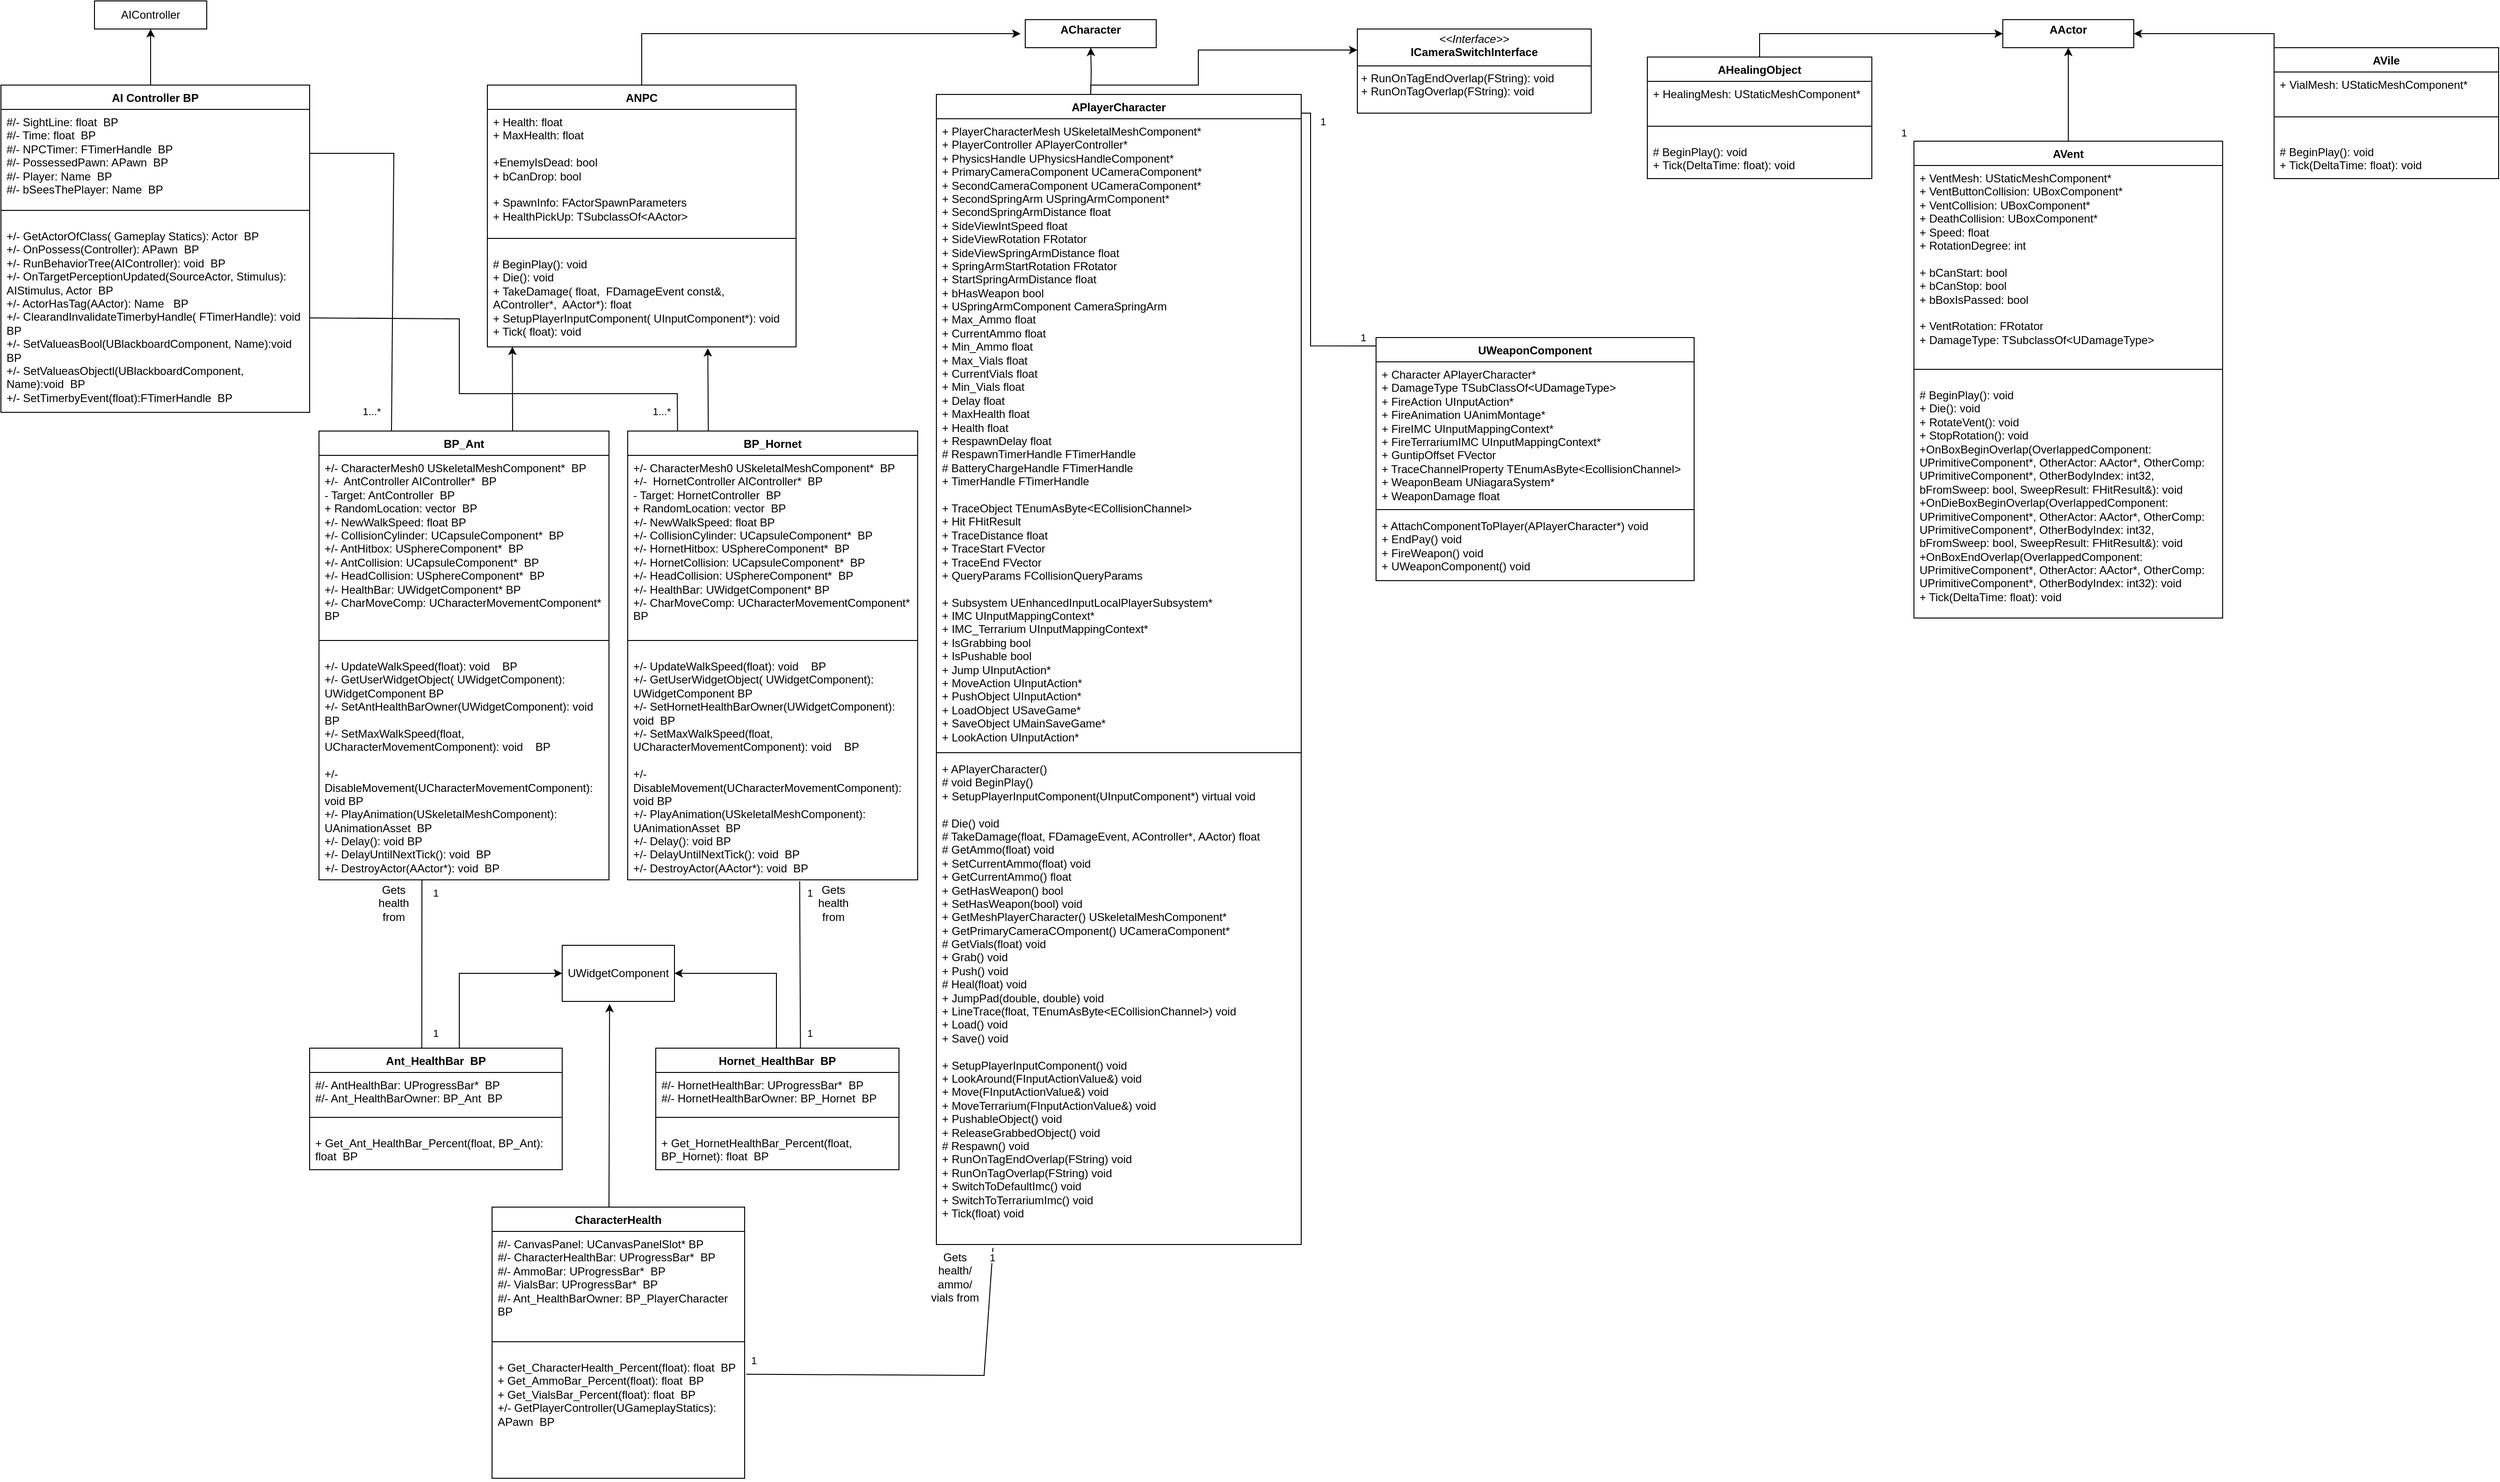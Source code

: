 <mxfile version="24.4.0" type="github">
  <diagram name="Page-1" id="zdgaAKbWMqd8TMpTbGGf">
    <mxGraphModel dx="1050" dy="573" grid="1" gridSize="10" guides="1" tooltips="1" connect="1" arrows="1" fold="1" page="1" pageScale="1" pageWidth="2000" pageHeight="4000" math="0" shadow="0">
      <root>
        <mxCell id="0" />
        <mxCell id="1" parent="0" />
        <mxCell id="l-8PWlTFrOlijLcWu4DZ-17" style="edgeStyle=orthogonalEdgeStyle;rounded=0;orthogonalLoop=1;jettySize=auto;html=1;entryX=0.5;entryY=1;entryDx=0;entryDy=0;" parent="1" target="l-8PWlTFrOlijLcWu4DZ-18" edge="1">
          <mxGeometry relative="1" as="geometry">
            <mxPoint x="1930" y="180" as="targetPoint" />
            <Array as="points" />
            <mxPoint x="1875" y="200" as="sourcePoint" />
          </mxGeometry>
        </mxCell>
        <mxCell id="l-8PWlTFrOlijLcWu4DZ-6" value="UWeaponComponent" style="swimlane;fontStyle=1;align=center;verticalAlign=top;childLayout=stackLayout;horizontal=1;startSize=26;horizontalStack=0;resizeParent=1;resizeParentMax=0;resizeLast=0;collapsible=1;marginBottom=0;whiteSpace=wrap;html=1;" parent="1" vertex="1">
          <mxGeometry x="2180" y="460" width="340" height="260" as="geometry" />
        </mxCell>
        <mxCell id="l-8PWlTFrOlijLcWu4DZ-7" value="+ Character APlayerCharacter*&amp;nbsp;&lt;div&gt;+ DamageType&amp;nbsp;&lt;span style=&quot;background-color: initial;&quot;&gt;TSubClassOf&amp;lt;UDamageType&amp;gt;&lt;/span&gt;&lt;span style=&quot;background-color: initial;&quot;&gt;&amp;nbsp;&lt;/span&gt;&lt;/div&gt;&lt;div&gt;+ FireAction UInputAction*&amp;nbsp;&lt;br&gt;&lt;div&gt;+ FireAnimation&amp;nbsp;&lt;span style=&quot;background-color: initial;&quot;&gt;UAnimMontage*&lt;/span&gt;&lt;span style=&quot;background-color: initial;&quot;&gt;&amp;nbsp;&lt;/span&gt;&lt;/div&gt;&lt;/div&gt;&lt;div&gt;+ FireIMC&amp;nbsp;&lt;span style=&quot;background-color: initial;&quot;&gt;UInputMappingContext*&lt;/span&gt;&lt;span style=&quot;background-color: initial;&quot;&gt;&amp;nbsp;&lt;/span&gt;&lt;/div&gt;&lt;div&gt;+ FireTerrariumIMC&amp;nbsp;&lt;span style=&quot;background-color: initial;&quot;&gt;UInputMappingContext*&lt;/span&gt;&lt;span style=&quot;background-color: initial;&quot;&gt;&amp;nbsp;&lt;/span&gt;&lt;/div&gt;&lt;div&gt;+ GuntipOffset&amp;nbsp;&lt;span style=&quot;background-color: initial;&quot;&gt;FVector&lt;/span&gt;&lt;span style=&quot;background-color: initial;&quot;&gt;&amp;nbsp;&lt;/span&gt;&lt;/div&gt;&lt;div&gt;+ TraceChannelProperty&amp;nbsp;&lt;span style=&quot;background-color: initial;&quot;&gt;TEnumAsByte&amp;lt;EcollisionChannel&amp;gt;&lt;/span&gt;&lt;span style=&quot;background-color: initial;&quot;&gt;&amp;nbsp;&lt;/span&gt;&lt;/div&gt;&lt;div&gt;+ WeaponBeam&amp;nbsp;&lt;span style=&quot;background-color: initial;&quot;&gt;UNiagaraSystem*&lt;/span&gt;&lt;/div&gt;&lt;div&gt;+ WeaponDamage&amp;nbsp;&lt;span style=&quot;background-color: initial;&quot;&gt;float&lt;/span&gt;&lt;/div&gt;" style="text;strokeColor=none;fillColor=none;align=left;verticalAlign=top;spacingLeft=4;spacingRight=4;overflow=hidden;rotatable=0;points=[[0,0.5],[1,0.5]];portConstraint=eastwest;whiteSpace=wrap;html=1;" parent="l-8PWlTFrOlijLcWu4DZ-6" vertex="1">
          <mxGeometry y="26" width="340" height="154" as="geometry" />
        </mxCell>
        <mxCell id="l-8PWlTFrOlijLcWu4DZ-8" value="" style="line;strokeWidth=1;fillColor=none;align=left;verticalAlign=middle;spacingTop=-1;spacingLeft=3;spacingRight=3;rotatable=0;labelPosition=right;points=[];portConstraint=eastwest;strokeColor=inherit;" parent="l-8PWlTFrOlijLcWu4DZ-6" vertex="1">
          <mxGeometry y="180" width="340" height="8" as="geometry" />
        </mxCell>
        <mxCell id="l-8PWlTFrOlijLcWu4DZ-9" value="+ AttachComponentToPlayer(APlayerCharacter*) void&amp;nbsp;&lt;div&gt;+ EndPay()&amp;nbsp;&lt;span style=&quot;background-color: initial;&quot;&gt;void&lt;/span&gt;&lt;span style=&quot;background-color: initial;&quot;&gt;&amp;nbsp;&lt;/span&gt;&lt;/div&gt;&lt;div&gt;+ FireWeapon()&amp;nbsp;&lt;span style=&quot;background-color: initial;&quot;&gt;void&lt;/span&gt;&lt;span style=&quot;background-color: initial;&quot;&gt;&amp;nbsp;&lt;/span&gt;&lt;/div&gt;&lt;div&gt;+ UWeaponComponent()&lt;span style=&quot;background-color: initial;&quot;&gt;&amp;nbsp;&lt;/span&gt;&lt;span style=&quot;background-color: initial;&quot;&gt;void&lt;/span&gt;&lt;/div&gt;" style="text;strokeColor=none;fillColor=none;align=left;verticalAlign=top;spacingLeft=4;spacingRight=4;overflow=hidden;rotatable=0;points=[[0,0.5],[1,0.5]];portConstraint=eastwest;whiteSpace=wrap;html=1;" parent="l-8PWlTFrOlijLcWu4DZ-6" vertex="1">
          <mxGeometry y="188" width="340" height="72" as="geometry" />
        </mxCell>
        <mxCell id="l-8PWlTFrOlijLcWu4DZ-10" style="edgeStyle=orthogonalEdgeStyle;rounded=0;orthogonalLoop=1;jettySize=auto;html=1;endArrow=none;endFill=0;" parent="1" edge="1">
          <mxGeometry relative="1" as="geometry">
            <mxPoint x="2180" y="468.947" as="sourcePoint" />
            <mxPoint x="2040" y="210" as="targetPoint" />
            <Array as="points">
              <mxPoint x="2110" y="469" />
              <mxPoint x="2110" y="220" />
              <mxPoint x="2040" y="220" />
            </Array>
          </mxGeometry>
        </mxCell>
        <mxCell id="l-8PWlTFrOlijLcWu4DZ-11" value="1" style="edgeLabel;html=1;align=center;verticalAlign=middle;resizable=0;points=[];" parent="l-8PWlTFrOlijLcWu4DZ-10" vertex="1" connectable="0">
          <mxGeometry x="-0.93" y="3" relative="1" as="geometry">
            <mxPoint y="-12" as="offset" />
          </mxGeometry>
        </mxCell>
        <mxCell id="l-8PWlTFrOlijLcWu4DZ-12" value="1" style="edgeLabel;html=1;align=center;verticalAlign=middle;resizable=0;points=[];" parent="l-8PWlTFrOlijLcWu4DZ-10" vertex="1" connectable="0">
          <mxGeometry x="0.914" y="2" relative="1" as="geometry">
            <mxPoint x="3" y="-12" as="offset" />
          </mxGeometry>
        </mxCell>
        <mxCell id="l-8PWlTFrOlijLcWu4DZ-15" value="&lt;p style=&quot;margin:0px;margin-top:4px;text-align:center;&quot;&gt;&lt;i&gt;&amp;lt;&amp;lt;Interface&amp;gt;&amp;gt;&lt;/i&gt;&lt;br&gt;&lt;b&gt;ICameraSwitchInterface&lt;/b&gt;&lt;/p&gt;&lt;hr size=&quot;1&quot; style=&quot;border-style:solid;&quot;&gt;&lt;p style=&quot;margin:0px;margin-left:4px;&quot;&gt;+ RunOnTagEndOverlap(FString): void&lt;br&gt;+ RunOnTagOverlap(FString): void&lt;/p&gt;" style="verticalAlign=top;align=left;overflow=fill;html=1;whiteSpace=wrap;" parent="1" vertex="1">
          <mxGeometry x="2160" y="130" width="250" height="90" as="geometry" />
        </mxCell>
        <mxCell id="l-8PWlTFrOlijLcWu4DZ-18" value="&lt;p style=&quot;margin:0px;margin-top:4px;text-align:center;&quot;&gt;&lt;b&gt;ACharacter&lt;/b&gt;&lt;/p&gt;&lt;div style=&quot;height:2px;&quot;&gt;&lt;/div&gt;" style="verticalAlign=top;align=left;overflow=fill;html=1;whiteSpace=wrap;" parent="1" vertex="1">
          <mxGeometry x="1805" y="120" width="140" height="30" as="geometry" />
        </mxCell>
        <mxCell id="l-8PWlTFrOlijLcWu4DZ-13" style="edgeStyle=orthogonalEdgeStyle;rounded=0;orthogonalLoop=1;jettySize=auto;html=1;entryX=0;entryY=0.25;entryDx=0;entryDy=0;exitX=0.5;exitY=0;exitDx=0;exitDy=0;" parent="1" target="l-8PWlTFrOlijLcWu4DZ-15" edge="1">
          <mxGeometry relative="1" as="geometry">
            <mxPoint x="2190" y="800" as="targetPoint" />
            <Array as="points">
              <mxPoint x="1875" y="190" />
              <mxPoint x="1990" y="190" />
              <mxPoint x="1990" y="153" />
            </Array>
            <mxPoint x="1875" y="200" as="sourcePoint" />
          </mxGeometry>
        </mxCell>
        <mxCell id="J19v4T6y1fvecI04w9pI-1" value="ANPC" style="swimlane;fontStyle=1;align=center;verticalAlign=top;childLayout=stackLayout;horizontal=1;startSize=26;horizontalStack=0;resizeParent=1;resizeParentMax=0;resizeLast=0;collapsible=1;marginBottom=0;whiteSpace=wrap;html=1;" parent="1" vertex="1">
          <mxGeometry x="1230" y="190" width="330" height="280" as="geometry" />
        </mxCell>
        <mxCell id="J19v4T6y1fvecI04w9pI-2" value="&lt;div&gt;&lt;span style=&quot;background-color: initial;&quot;&gt;+ Health: float&lt;/span&gt;&lt;br&gt;&lt;/div&gt;&lt;div&gt;+ Max&lt;span style=&quot;background-color: initial;&quot;&gt;Health: float&lt;/span&gt;&lt;/div&gt;&lt;div&gt;&lt;br&gt;&lt;/div&gt;&lt;div&gt;+EnemyIsDead: bool&lt;/div&gt;&lt;div&gt;+ bCanDrop: bool&lt;/div&gt;&lt;div&gt;&lt;br&gt;&lt;/div&gt;&lt;div&gt;&lt;span style=&quot;background-color: initial;&quot;&gt;+ SpawnInfo: FActorSpawnParameters&lt;/span&gt;&lt;br&gt;&lt;/div&gt;&lt;div&gt;&lt;span style=&quot;background-color: initial;&quot;&gt;+ HealthPickUp: TSubclassOf&amp;lt;AActor&amp;gt;&amp;nbsp;&lt;/span&gt;&lt;br&gt;&lt;/div&gt;&lt;div&gt;&lt;span style=&quot;background-color: initial;&quot;&gt;&lt;br&gt;&lt;/span&gt;&lt;/div&gt;&lt;div&gt;&lt;br&gt;&lt;/div&gt;" style="text;strokeColor=none;fillColor=none;align=left;verticalAlign=top;spacingLeft=4;spacingRight=4;overflow=hidden;rotatable=0;points=[[0,0.5],[1,0.5]];portConstraint=eastwest;whiteSpace=wrap;html=1;" parent="J19v4T6y1fvecI04w9pI-1" vertex="1">
          <mxGeometry y="26" width="330" height="124" as="geometry" />
        </mxCell>
        <mxCell id="J19v4T6y1fvecI04w9pI-3" value="" style="line;strokeWidth=1;fillColor=none;align=left;verticalAlign=middle;spacingTop=-1;spacingLeft=3;spacingRight=3;rotatable=0;labelPosition=right;points=[];portConstraint=eastwest;strokeColor=inherit;" parent="J19v4T6y1fvecI04w9pI-1" vertex="1">
          <mxGeometry y="150" width="330" height="28" as="geometry" />
        </mxCell>
        <mxCell id="J19v4T6y1fvecI04w9pI-4" value="&lt;div&gt;&lt;span style=&quot;background-color: initial;&quot;&gt;# BeginPlay(): void&lt;/span&gt;&lt;/div&gt;&lt;div&gt;+ Die(): void&lt;/div&gt;&lt;div&gt;+ TakeDamage( float,&amp;nbsp; FDamageEvent const&amp;amp;,&amp;nbsp; AController*,&amp;nbsp; AActor*): float&lt;/div&gt;&lt;div&gt;+ SetupPlayerInputComponent( UInputComponent*): void&lt;/div&gt;&lt;div&gt;+ Tick( float): void&lt;/div&gt;&lt;div&gt;&lt;br&gt;&lt;/div&gt;" style="text;strokeColor=none;fillColor=none;align=left;verticalAlign=top;spacingLeft=4;spacingRight=4;overflow=hidden;rotatable=0;points=[[0,0.5],[1,0.5]];portConstraint=eastwest;whiteSpace=wrap;html=1;" parent="J19v4T6y1fvecI04w9pI-1" vertex="1">
          <mxGeometry y="178" width="330" height="102" as="geometry" />
        </mxCell>
        <mxCell id="J19v4T6y1fvecI04w9pI-6" value="" style="endArrow=classic;html=1;rounded=0;exitX=0.5;exitY=0;exitDx=0;exitDy=0;" parent="1" source="J19v4T6y1fvecI04w9pI-1" edge="1">
          <mxGeometry width="50" height="50" relative="1" as="geometry">
            <mxPoint x="1570" y="180" as="sourcePoint" />
            <mxPoint x="1800" y="135" as="targetPoint" />
            <Array as="points">
              <mxPoint x="1395" y="135" />
            </Array>
          </mxGeometry>
        </mxCell>
        <mxCell id="J19v4T6y1fvecI04w9pI-8" value="&lt;p style=&quot;margin:0px;margin-top:4px;text-align:center;&quot;&gt;&lt;b&gt;AActor&lt;/b&gt;&lt;/p&gt;" style="verticalAlign=top;align=left;overflow=fill;html=1;whiteSpace=wrap;" parent="1" vertex="1">
          <mxGeometry x="2850" y="120" width="140" height="30" as="geometry" />
        </mxCell>
        <mxCell id="J19v4T6y1fvecI04w9pI-10" value="AVent" style="swimlane;fontStyle=1;align=center;verticalAlign=top;childLayout=stackLayout;horizontal=1;startSize=26;horizontalStack=0;resizeParent=1;resizeParentMax=0;resizeLast=0;collapsible=1;marginBottom=0;whiteSpace=wrap;html=1;" parent="1" vertex="1">
          <mxGeometry x="2755" y="250" width="330" height="510" as="geometry" />
        </mxCell>
        <mxCell id="J19v4T6y1fvecI04w9pI-11" value="&lt;div&gt;&lt;span style=&quot;background-color: initial;&quot;&gt;+ VentMesh:&amp;nbsp;&lt;/span&gt;&lt;span style=&quot;background-color: initial;&quot;&gt;UStaticMeshComponent*&lt;/span&gt;&lt;/div&gt;&lt;div&gt;&lt;span style=&quot;background-color: initial;&quot;&gt;+ VentButtonCollision:&amp;nbsp;&lt;/span&gt;&lt;span style=&quot;background-color: initial;&quot;&gt;UBoxComponent*&lt;/span&gt;&lt;/div&gt;&lt;div&gt;&lt;span style=&quot;background-color: initial;&quot;&gt;+ VentCollision:&amp;nbsp;&lt;/span&gt;&lt;span style=&quot;background-color: initial;&quot;&gt;UBoxComponent*&lt;/span&gt;&lt;span style=&quot;background-color: initial;&quot;&gt;&lt;br&gt;&lt;/span&gt;&lt;/div&gt;&lt;div&gt;&lt;span style=&quot;background-color: initial;&quot;&gt;+ DeathCollision:&amp;nbsp;&lt;/span&gt;&lt;span style=&quot;background-color: initial;&quot;&gt;UBoxComponent*&lt;/span&gt;&lt;/div&gt;&lt;div&gt;+ Speed&lt;span style=&quot;background-color: initial;&quot;&gt;: float&lt;/span&gt;&lt;/div&gt;&lt;div&gt;&lt;span style=&quot;background-color: initial;&quot;&gt;+ RotationDegree: int&lt;/span&gt;&lt;/div&gt;&lt;div&gt;&lt;br&gt;&lt;/div&gt;&lt;div&gt;+ bCanStart: bool&lt;/div&gt;&lt;div&gt;+ bCanStop: bool&lt;/div&gt;&lt;div&gt;+ bBoxIsPassed: bool&lt;br&gt;&lt;/div&gt;&lt;div&gt;&lt;br&gt;&lt;/div&gt;&lt;div&gt;+ VentRotation: FRotator&lt;/div&gt;&lt;div&gt;+ DamageType: TSubclassOf&amp;lt;UDamageType&amp;gt;&amp;nbsp;&lt;/div&gt;&lt;div&gt;&lt;br&gt;&lt;/div&gt;" style="text;strokeColor=none;fillColor=none;align=left;verticalAlign=top;spacingLeft=4;spacingRight=4;overflow=hidden;rotatable=0;points=[[0,0.5],[1,0.5]];portConstraint=eastwest;whiteSpace=wrap;html=1;" parent="J19v4T6y1fvecI04w9pI-10" vertex="1">
          <mxGeometry y="26" width="330" height="204" as="geometry" />
        </mxCell>
        <mxCell id="J19v4T6y1fvecI04w9pI-12" value="" style="line;strokeWidth=1;fillColor=none;align=left;verticalAlign=middle;spacingTop=-1;spacingLeft=3;spacingRight=3;rotatable=0;labelPosition=right;points=[];portConstraint=eastwest;strokeColor=inherit;" parent="J19v4T6y1fvecI04w9pI-10" vertex="1">
          <mxGeometry y="230" width="330" height="28" as="geometry" />
        </mxCell>
        <mxCell id="J19v4T6y1fvecI04w9pI-13" value="&lt;div&gt;&lt;span style=&quot;background-color: initial;&quot;&gt;# BeginPlay(): void&lt;/span&gt;&lt;/div&gt;&lt;div&gt;+ Die(): void&lt;/div&gt;&lt;div&gt;+ RotateVent(): void&lt;br&gt;&lt;/div&gt;&lt;div&gt;+ StopRotation(): void&lt;br&gt;&lt;/div&gt;&lt;div&gt;+OnBoxBeginOverlap(OverlappedComponent: UPrimitiveComponent*, OtherActor: AActor*, OtherComp: UPrimitiveComponent*, OtherBodyIndex: int32, bFromSweep: bool, SweepResult: FHitResult&amp;amp;): void&lt;/div&gt;&lt;div&gt;+OnDieBoxBeginOverlap(OverlappedComponent: UPrimitiveComponent*, OtherActor: AActor*, OtherComp: UPrimitiveComponent*, OtherBodyIndex: int32, bFromSweep: bool, SweepResult: FHitResult&amp;amp;): void&lt;br&gt;&lt;/div&gt;&lt;div&gt;+OnBoxEndOverlap(OverlappedComponent: UPrimitiveComponent*, OtherActor: AActor*, OtherComp: UPrimitiveComponent*, OtherBodyIndex: int32): void&lt;br&gt;&lt;/div&gt;&lt;div&gt;+ Tick(DeltaTime: float): void&lt;/div&gt;" style="text;strokeColor=none;fillColor=none;align=left;verticalAlign=top;spacingLeft=4;spacingRight=4;overflow=hidden;rotatable=0;points=[[0,0.5],[1,0.5]];portConstraint=eastwest;whiteSpace=wrap;html=1;" parent="J19v4T6y1fvecI04w9pI-10" vertex="1">
          <mxGeometry y="258" width="330" height="252" as="geometry" />
        </mxCell>
        <mxCell id="J19v4T6y1fvecI04w9pI-14" value="" style="endArrow=classic;html=1;rounded=0;entryX=0.5;entryY=1;entryDx=0;entryDy=0;exitX=0.5;exitY=0;exitDx=0;exitDy=0;" parent="1" source="J19v4T6y1fvecI04w9pI-10" target="J19v4T6y1fvecI04w9pI-8" edge="1">
          <mxGeometry width="50" height="50" relative="1" as="geometry">
            <mxPoint x="2830" y="200" as="sourcePoint" />
            <mxPoint x="1980" y="500" as="targetPoint" />
          </mxGeometry>
        </mxCell>
        <mxCell id="J19v4T6y1fvecI04w9pI-15" value="" style="endArrow=classic;html=1;rounded=0;entryX=0;entryY=0.5;entryDx=0;entryDy=0;exitX=0.5;exitY=0;exitDx=0;exitDy=0;" parent="1" source="J19v4T6y1fvecI04w9pI-17" target="J19v4T6y1fvecI04w9pI-8" edge="1">
          <mxGeometry width="50" height="50" relative="1" as="geometry">
            <mxPoint x="2610" y="240" as="sourcePoint" />
            <mxPoint x="2780" y="390" as="targetPoint" />
            <Array as="points">
              <mxPoint x="2590" y="135" />
            </Array>
          </mxGeometry>
        </mxCell>
        <mxCell id="J19v4T6y1fvecI04w9pI-17" value="AHealingObject" style="swimlane;fontStyle=1;align=center;verticalAlign=top;childLayout=stackLayout;horizontal=1;startSize=26;horizontalStack=0;resizeParent=1;resizeParentMax=0;resizeLast=0;collapsible=1;marginBottom=0;whiteSpace=wrap;html=1;" parent="1" vertex="1">
          <mxGeometry x="2470" y="160" width="240" height="130" as="geometry" />
        </mxCell>
        <mxCell id="J19v4T6y1fvecI04w9pI-18" value="&lt;div&gt;&lt;span style=&quot;background-color: initial;&quot;&gt;+ HealingMesh:&amp;nbsp;&lt;/span&gt;&lt;span style=&quot;background-color: initial;&quot;&gt;UStaticMeshComponent*&lt;/span&gt;&lt;/div&gt;&lt;div&gt;&lt;span style=&quot;background-color: initial;&quot;&gt;&amp;nbsp;&lt;/span&gt;&lt;/div&gt;&lt;div&gt;&lt;br&gt;&lt;/div&gt;&lt;div&gt;&lt;br&gt;&lt;/div&gt;" style="text;strokeColor=none;fillColor=none;align=left;verticalAlign=top;spacingLeft=4;spacingRight=4;overflow=hidden;rotatable=0;points=[[0,0.5],[1,0.5]];portConstraint=eastwest;whiteSpace=wrap;html=1;" parent="J19v4T6y1fvecI04w9pI-17" vertex="1">
          <mxGeometry y="26" width="240" height="34" as="geometry" />
        </mxCell>
        <mxCell id="J19v4T6y1fvecI04w9pI-19" value="" style="line;strokeWidth=1;fillColor=none;align=left;verticalAlign=middle;spacingTop=-1;spacingLeft=3;spacingRight=3;rotatable=0;labelPosition=right;points=[];portConstraint=eastwest;strokeColor=inherit;" parent="J19v4T6y1fvecI04w9pI-17" vertex="1">
          <mxGeometry y="60" width="240" height="28" as="geometry" />
        </mxCell>
        <mxCell id="J19v4T6y1fvecI04w9pI-20" value="&lt;div&gt;&lt;span style=&quot;background-color: initial;&quot;&gt;# BeginPlay(): void&lt;/span&gt;&lt;/div&gt;&lt;div&gt;+ Tick(DeltaTime: float): void&lt;/div&gt;" style="text;strokeColor=none;fillColor=none;align=left;verticalAlign=top;spacingLeft=4;spacingRight=4;overflow=hidden;rotatable=0;points=[[0,0.5],[1,0.5]];portConstraint=eastwest;whiteSpace=wrap;html=1;" parent="J19v4T6y1fvecI04w9pI-17" vertex="1">
          <mxGeometry y="88" width="240" height="42" as="geometry" />
        </mxCell>
        <mxCell id="J19v4T6y1fvecI04w9pI-22" value="1" style="edgeLabel;html=1;align=center;verticalAlign=middle;resizable=0;points=[];" parent="1" vertex="1" connectable="0">
          <mxGeometry x="2670.005" y="320.002" as="geometry">
            <mxPoint x="74" y="-79" as="offset" />
          </mxGeometry>
        </mxCell>
        <mxCell id="rLvogrCwxNl-othwZs6G-1" value="AVile" style="swimlane;fontStyle=1;align=center;verticalAlign=top;childLayout=stackLayout;horizontal=1;startSize=26;horizontalStack=0;resizeParent=1;resizeParentMax=0;resizeLast=0;collapsible=1;marginBottom=0;whiteSpace=wrap;html=1;" parent="1" vertex="1">
          <mxGeometry x="3140" y="150" width="240" height="140" as="geometry" />
        </mxCell>
        <mxCell id="rLvogrCwxNl-othwZs6G-2" value="&lt;div&gt;&lt;span style=&quot;background-color: initial;&quot;&gt;+ VialMesh:&amp;nbsp;&lt;/span&gt;&lt;span style=&quot;background-color: initial;&quot;&gt;UStaticMeshComponent*&lt;/span&gt;&lt;/div&gt;&lt;div&gt;&lt;span style=&quot;background-color: initial;&quot;&gt;&amp;nbsp;&lt;/span&gt;&lt;/div&gt;&lt;div&gt;&lt;br&gt;&lt;/div&gt;&lt;div&gt;&lt;br&gt;&lt;/div&gt;" style="text;strokeColor=none;fillColor=none;align=left;verticalAlign=top;spacingLeft=4;spacingRight=4;overflow=hidden;rotatable=0;points=[[0,0.5],[1,0.5]];portConstraint=eastwest;whiteSpace=wrap;html=1;" parent="rLvogrCwxNl-othwZs6G-1" vertex="1">
          <mxGeometry y="26" width="240" height="24" as="geometry" />
        </mxCell>
        <mxCell id="rLvogrCwxNl-othwZs6G-3" value="" style="line;strokeWidth=1;fillColor=none;align=left;verticalAlign=middle;spacingTop=-1;spacingLeft=3;spacingRight=3;rotatable=0;labelPosition=right;points=[];portConstraint=eastwest;strokeColor=inherit;" parent="rLvogrCwxNl-othwZs6G-1" vertex="1">
          <mxGeometry y="50" width="240" height="48" as="geometry" />
        </mxCell>
        <mxCell id="rLvogrCwxNl-othwZs6G-4" value="&lt;div&gt;&lt;span style=&quot;background-color: initial;&quot;&gt;# BeginPlay(): void&lt;/span&gt;&lt;/div&gt;&lt;div&gt;+ Tick(DeltaTime: float): void&lt;/div&gt;" style="text;strokeColor=none;fillColor=none;align=left;verticalAlign=top;spacingLeft=4;spacingRight=4;overflow=hidden;rotatable=0;points=[[0,0.5],[1,0.5]];portConstraint=eastwest;whiteSpace=wrap;html=1;" parent="rLvogrCwxNl-othwZs6G-1" vertex="1">
          <mxGeometry y="98" width="240" height="42" as="geometry" />
        </mxCell>
        <mxCell id="rLvogrCwxNl-othwZs6G-5" value="" style="endArrow=classic;html=1;rounded=0;entryX=1;entryY=0.5;entryDx=0;entryDy=0;exitX=0;exitY=0;exitDx=0;exitDy=0;" parent="1" source="rLvogrCwxNl-othwZs6G-1" target="J19v4T6y1fvecI04w9pI-8" edge="1">
          <mxGeometry width="50" height="50" relative="1" as="geometry">
            <mxPoint x="3040" y="147.5" as="sourcePoint" />
            <mxPoint x="3300" y="122.5" as="targetPoint" />
            <Array as="points">
              <mxPoint x="3140" y="135" />
            </Array>
          </mxGeometry>
        </mxCell>
        <mxCell id="ZGs6x3_PHytGy2VI0v85-1" value="APlayerCharacter" style="swimlane;fontStyle=1;align=center;verticalAlign=top;childLayout=stackLayout;horizontal=1;startSize=26;horizontalStack=0;resizeParent=1;resizeParentMax=0;resizeLast=0;collapsible=1;marginBottom=0;whiteSpace=wrap;html=1;" parent="1" vertex="1">
          <mxGeometry x="1710" y="200" width="390" height="1230" as="geometry" />
        </mxCell>
        <mxCell id="ZGs6x3_PHytGy2VI0v85-2" value="&lt;div&gt;&lt;span style=&quot;background-color: initial;&quot;&gt;+ PlayerCharacterMesh&amp;nbsp;&lt;/span&gt;&lt;span style=&quot;background-color: initial;&quot;&gt;USkeletalMeshComponent*&lt;/span&gt;&lt;span style=&quot;background-color: initial;&quot;&gt;&amp;nbsp;&lt;/span&gt;&lt;/div&gt;&lt;div&gt;&lt;span style=&quot;background-color: initial;&quot;&gt;+ PlayerController&amp;nbsp;&lt;/span&gt;&lt;span style=&quot;background-color: initial;&quot;&gt;APlayerController*&lt;/span&gt;&lt;span style=&quot;background-color: initial;&quot;&gt;&amp;nbsp;&lt;/span&gt;&lt;/div&gt;&lt;div&gt;+ PhysicsHandle&amp;nbsp;&lt;span style=&quot;background-color: initial;&quot;&gt;UPhysicsHandleComponent*&lt;/span&gt;&lt;span style=&quot;background-color: initial;&quot;&gt;&amp;nbsp;&lt;/span&gt;&lt;/div&gt;&lt;div&gt;+ PrimaryCameraComponent&amp;nbsp;&lt;span style=&quot;background-color: initial;&quot;&gt;UCameraComponent*&lt;/span&gt;&lt;span style=&quot;background-color: initial;&quot;&gt;&amp;nbsp;&lt;/span&gt;&lt;/div&gt;&lt;div&gt;+ SecondCameraComponent&amp;nbsp;&lt;span style=&quot;background-color: initial;&quot;&gt;UCameraComponent*&lt;/span&gt;&lt;span style=&quot;background-color: initial;&quot;&gt;&amp;nbsp;&lt;/span&gt;&lt;/div&gt;&lt;div&gt;+ SecondSpringArm&amp;nbsp;&lt;span style=&quot;background-color: initial;&quot;&gt;USpringArmComponent*&lt;/span&gt;&lt;span style=&quot;background-color: initial;&quot;&gt;&amp;nbsp;&lt;/span&gt;&lt;/div&gt;&lt;div&gt;+ SecondSpringArmDistance float&lt;/div&gt;&lt;div&gt;+ SideViewIntSpeed float&lt;/div&gt;&lt;div&gt;+ SideViewRotation FRotator&lt;/div&gt;&lt;div&gt;+ SideViewSpringArmDistance float&lt;/div&gt;&lt;div&gt;+ SpringArmStartRotation FRotator&lt;/div&gt;&lt;div&gt;+ StartSpringArmDistance float&lt;/div&gt;&lt;span style=&quot;background-color: initial;&quot;&gt;+ bHasWeapon bool&lt;/span&gt;&lt;div&gt;+ USpringArmComponent CameraSpringArm&lt;/div&gt;&lt;div&gt;+ Max_Ammo float&lt;/div&gt;&lt;div&gt;+ CurrentAmmo float&lt;/div&gt;&lt;div&gt;+ Min_Ammo float&lt;/div&gt;&lt;div&gt;&lt;div&gt;+ Max_Vials float&lt;/div&gt;&lt;div&gt;+ CurrentVials float&lt;/div&gt;&lt;/div&gt;&lt;div&gt;+ Min_Vials float&lt;/div&gt;&lt;div&gt;+ Delay float&lt;/div&gt;&lt;div&gt;+ MaxHealth float&lt;/div&gt;&lt;div&gt;+ Health float&lt;/div&gt;&lt;div&gt;+ RespawnDelay float&lt;/div&gt;&lt;div&gt;# RespawnTimerHandle&amp;nbsp;&lt;span style=&quot;background-color: initial;&quot;&gt;FTimerHandle&lt;/span&gt;&lt;/div&gt;&lt;div&gt;&lt;span style=&quot;background-color: initial;&quot;&gt;#&amp;nbsp;&lt;/span&gt;&lt;span style=&quot;background-color: initial;&quot;&gt;BatteryChargeHandle FTimerHandle&lt;/span&gt;&lt;/div&gt;&lt;div&gt;+ TimerHandle&amp;nbsp;&lt;span style=&quot;background-color: initial;&quot;&gt;FTimerHandle&lt;/span&gt;&lt;span style=&quot;background-color: initial;&quot;&gt;&amp;nbsp;&lt;/span&gt;&lt;/div&gt;&lt;div&gt;&lt;br&gt;&lt;/div&gt;&lt;div&gt;+ TraceObject&amp;nbsp;&lt;span style=&quot;background-color: initial;&quot;&gt;TEnumAsByte&amp;lt;ECollisionChannel&amp;gt;&lt;/span&gt;&lt;/div&gt;&lt;div&gt;+ Hit&amp;nbsp;&lt;span style=&quot;background-color: initial;&quot;&gt;FHitResult&lt;/span&gt;&lt;span style=&quot;background-color: initial;&quot;&gt;&amp;nbsp;&lt;/span&gt;&lt;/div&gt;&lt;div&gt;+ TraceDistance&amp;nbsp;&lt;span style=&quot;background-color: initial;&quot;&gt;float&lt;/span&gt;&lt;span style=&quot;background-color: initial;&quot;&gt;&amp;nbsp;&lt;/span&gt;&lt;/div&gt;&lt;div&gt;+ TraceStart&amp;nbsp;&lt;span style=&quot;background-color: initial;&quot;&gt;FVector&lt;/span&gt;&lt;span style=&quot;background-color: initial;&quot;&gt;&amp;nbsp;&lt;/span&gt;&lt;/div&gt;&lt;div&gt;+ TraceEnd&amp;nbsp;&lt;span style=&quot;background-color: initial;&quot;&gt;FVector&lt;/span&gt;&lt;span style=&quot;background-color: initial;&quot;&gt;&amp;nbsp;&lt;/span&gt;&lt;/div&gt;&lt;div&gt;+ QueryParams&amp;nbsp;&lt;span style=&quot;background-color: initial;&quot;&gt;FCollisionQueryParams&lt;/span&gt;&lt;span style=&quot;background-color: initial;&quot;&gt;&amp;nbsp;&lt;/span&gt;&lt;/div&gt;&lt;div&gt;&lt;br&gt;&lt;/div&gt;&lt;div&gt;+ Subsystem U&lt;span style=&quot;background-color: initial;&quot;&gt;EnhancedInputLocalPlayerSubsystem*&lt;/span&gt;&lt;span style=&quot;background-color: initial;&quot;&gt;&amp;nbsp;&lt;/span&gt;&lt;/div&gt;&lt;div&gt;+ IMC&amp;nbsp;&lt;span style=&quot;background-color: initial;&quot;&gt;UInputMappingContext*&lt;/span&gt;&lt;span style=&quot;background-color: initial;&quot;&gt;&amp;nbsp;&lt;/span&gt;&lt;/div&gt;&lt;div&gt;+ IMC_Terrarium&lt;span style=&quot;background-color: initial;&quot;&gt;&amp;nbsp;&lt;/span&gt;&lt;span style=&quot;background-color: initial;&quot;&gt;UInputMappingContext*&lt;/span&gt;&lt;span style=&quot;background-color: initial;&quot;&gt;&amp;nbsp;&lt;/span&gt;&lt;/div&gt;&lt;div&gt;+ IsGrabbing&amp;nbsp;&lt;span style=&quot;background-color: initial;&quot;&gt;bool&lt;/span&gt;&lt;span style=&quot;background-color: initial;&quot;&gt;&amp;nbsp;&lt;/span&gt;&lt;/div&gt;&lt;div&gt;+ IsPushable&amp;nbsp;&lt;span style=&quot;background-color: initial;&quot;&gt;bool&lt;/span&gt;&lt;span style=&quot;background-color: initial;&quot;&gt;&amp;nbsp;&lt;/span&gt;&lt;/div&gt;&lt;div&gt;+ Jump&amp;nbsp;&lt;span style=&quot;background-color: initial;&quot;&gt;UInputAction*&lt;/span&gt;&lt;span style=&quot;background-color: initial;&quot;&gt;&amp;nbsp;&lt;/span&gt;&lt;/div&gt;&lt;div&gt;+ MoveAction&amp;nbsp;&lt;span style=&quot;background-color: initial;&quot;&gt;UInputAction*&lt;/span&gt;&lt;span style=&quot;background-color: initial;&quot;&gt;&amp;nbsp;&lt;/span&gt;&lt;/div&gt;&lt;div&gt;+ PushObject&amp;nbsp;&lt;span style=&quot;background-color: initial;&quot;&gt;UInputAction*&lt;/span&gt;&lt;span style=&quot;background-color: initial;&quot;&gt;&amp;nbsp;&lt;/span&gt;&lt;/div&gt;&lt;div&gt;+ LoadObject&amp;nbsp;&lt;span style=&quot;background-color: initial;&quot;&gt;USaveGame*&lt;/span&gt;&lt;span style=&quot;background-color: initial;&quot;&gt;&amp;nbsp;&lt;/span&gt;&lt;/div&gt;&lt;div&gt;+ SaveObject&amp;nbsp;&lt;span style=&quot;background-color: initial;&quot;&gt;UMainSaveGame*&lt;/span&gt;&lt;span style=&quot;background-color: initial;&quot;&gt;&amp;nbsp;&lt;/span&gt;&lt;/div&gt;&lt;div&gt;+ LookAction&lt;span style=&quot;background-color: initial;&quot;&gt;&amp;nbsp;&lt;/span&gt;&lt;span style=&quot;background-color: initial;&quot;&gt;UInputAction*&lt;/span&gt;&lt;span style=&quot;background-color: initial;&quot;&gt;&amp;nbsp;&lt;/span&gt;&lt;/div&gt;&lt;div&gt;&lt;br&gt;&lt;/div&gt;" style="text;strokeColor=none;fillColor=none;align=left;verticalAlign=top;spacingLeft=4;spacingRight=4;overflow=hidden;rotatable=0;points=[[0,0.5],[1,0.5]];portConstraint=eastwest;whiteSpace=wrap;html=1;" parent="ZGs6x3_PHytGy2VI0v85-1" vertex="1">
          <mxGeometry y="26" width="390" height="674" as="geometry" />
        </mxCell>
        <mxCell id="ZGs6x3_PHytGy2VI0v85-3" value="" style="line;strokeWidth=1;fillColor=none;align=left;verticalAlign=middle;spacingTop=-1;spacingLeft=3;spacingRight=3;rotatable=0;labelPosition=right;points=[];portConstraint=eastwest;strokeColor=inherit;" parent="ZGs6x3_PHytGy2VI0v85-1" vertex="1">
          <mxGeometry y="700" width="390" height="8" as="geometry" />
        </mxCell>
        <mxCell id="ZGs6x3_PHytGy2VI0v85-4" value="&lt;div&gt;+ APlayerCharacter()&lt;/div&gt;&lt;div&gt;# void BeginPlay()&lt;/div&gt;&lt;div&gt;+ SetupPlayerInputComponent(UInputComponent*) virtual void&lt;/div&gt;&lt;div&gt;&lt;br&gt;&lt;/div&gt;&lt;div&gt;# Die()&amp;nbsp;&lt;span style=&quot;background-color: initial;&quot;&gt;void&lt;/span&gt;&lt;span style=&quot;background-color: initial;&quot;&gt;&amp;nbsp;&lt;/span&gt;&lt;/div&gt;&lt;div&gt;# TakeDamage(float, FDamageEvent, AController*, AActor)&amp;nbsp;&lt;span style=&quot;background-color: initial;&quot;&gt;float&lt;/span&gt;&lt;span style=&quot;background-color: initial;&quot;&gt;&amp;nbsp;&lt;/span&gt;&lt;/div&gt;&lt;div&gt;# GetAmmo(float)&amp;nbsp;&lt;span style=&quot;background-color: initial;&quot;&gt;void&lt;/span&gt;&lt;span style=&quot;background-color: initial;&quot;&gt;&amp;nbsp;&lt;/span&gt;&lt;/div&gt;&lt;div&gt;&lt;span style=&quot;background-color: initial;&quot;&gt;+ SetCurrentAmmo(float) void&lt;/span&gt;&lt;/div&gt;&lt;div&gt;&lt;span style=&quot;background-color: initial;&quot;&gt;+ GetCurrentAmmo() float&lt;/span&gt;&lt;/div&gt;&lt;div&gt;+ GetHasWeapon()&amp;nbsp;&lt;span style=&quot;background-color: initial;&quot;&gt;bool&lt;/span&gt;&lt;span style=&quot;background-color: initial;&quot;&gt;&amp;nbsp;&lt;/span&gt;&lt;/div&gt;&lt;div&gt;+ SetHasWeapon(bool)&amp;nbsp;&lt;span style=&quot;background-color: initial;&quot;&gt;void&lt;/span&gt;&lt;span style=&quot;background-color: initial;&quot;&gt;&amp;nbsp;&lt;/span&gt;&lt;/div&gt;&lt;div&gt;+ GetMeshPlayerCharacter()&amp;nbsp;&lt;span style=&quot;background-color: initial;&quot;&gt;USkeletalMeshComponent*&lt;/span&gt;&lt;span style=&quot;background-color: initial;&quot;&gt;&amp;nbsp;&lt;/span&gt;&lt;/div&gt;&lt;div&gt;+ GetPrimaryCameraCOmponent()&amp;nbsp;&lt;span style=&quot;background-color: initial;&quot;&gt;UCameraComponent*&lt;/span&gt;&lt;span style=&quot;background-color: initial;&quot;&gt;&amp;nbsp;&lt;/span&gt;&lt;/div&gt;&lt;div&gt;# GetVials(float)&amp;nbsp;&lt;span style=&quot;background-color: initial;&quot;&gt;void&lt;/span&gt;&lt;span style=&quot;background-color: initial;&quot;&gt;&amp;nbsp;&lt;/span&gt;&lt;/div&gt;&lt;div&gt;+ Grab()&amp;nbsp;&lt;span style=&quot;background-color: initial;&quot;&gt;void&lt;/span&gt;&lt;span style=&quot;background-color: initial;&quot;&gt;&amp;nbsp;&lt;/span&gt;&lt;/div&gt;&lt;div&gt;+ Push()&amp;nbsp;&lt;span style=&quot;background-color: initial;&quot;&gt;void&lt;/span&gt;&lt;span style=&quot;background-color: initial;&quot;&gt;&amp;nbsp;&lt;/span&gt;&lt;/div&gt;&lt;div&gt;# Heal(float)&amp;nbsp;&lt;span style=&quot;background-color: initial;&quot;&gt;void&lt;/span&gt;&lt;span style=&quot;background-color: initial;&quot;&gt;&amp;nbsp;&lt;/span&gt;&lt;/div&gt;&lt;div&gt;+ JumpPad(double, double)&amp;nbsp;&lt;span style=&quot;background-color: initial;&quot;&gt;void&lt;/span&gt;&lt;span style=&quot;background-color: initial;&quot;&gt;&amp;nbsp;&lt;/span&gt;&lt;/div&gt;&lt;div&gt;+ LineTrace(float, TEnumAsByte&amp;lt;ECollisionChannel&amp;gt;)&amp;nbsp;&lt;span style=&quot;background-color: initial;&quot;&gt;void&lt;/span&gt;&lt;span style=&quot;background-color: initial;&quot;&gt;&amp;nbsp;&lt;/span&gt;&lt;/div&gt;&lt;div&gt;+ Load()&amp;nbsp;&lt;span style=&quot;background-color: initial;&quot;&gt;void&lt;/span&gt;&lt;span style=&quot;background-color: initial;&quot;&gt;&amp;nbsp;&lt;/span&gt;&lt;/div&gt;&lt;div&gt;+ Save()&amp;nbsp;&lt;span style=&quot;background-color: initial;&quot;&gt;void&lt;/span&gt;&lt;span style=&quot;background-color: initial;&quot;&gt;&amp;nbsp;&lt;/span&gt;&lt;/div&gt;&lt;div&gt;&lt;br&gt;&lt;/div&gt;&lt;div&gt;+ SetupPlayerInputComponent()&amp;nbsp;&lt;span style=&quot;background-color: initial;&quot;&gt;void&lt;/span&gt;&lt;/div&gt;&lt;div&gt;+ LookAround(FInputActionValue&amp;amp;)&amp;nbsp;&lt;span style=&quot;background-color: initial;&quot;&gt;void&lt;/span&gt;&lt;span style=&quot;background-color: initial;&quot;&gt;&amp;nbsp;&lt;/span&gt;&lt;/div&gt;&lt;div&gt;+ Move(FInputActionValue&amp;amp;)&amp;nbsp;&lt;span style=&quot;background-color: initial;&quot;&gt;void&lt;/span&gt;&lt;span style=&quot;background-color: initial;&quot;&gt;&amp;nbsp;&amp;nbsp;&lt;/span&gt;&lt;/div&gt;&lt;div&gt;&lt;span style=&quot;background-color: initial;&quot;&gt;+ MoveTerrarium(&lt;/span&gt;&lt;span style=&quot;background-color: initial;&quot;&gt;FInputActionValue&amp;amp;) void&lt;/span&gt;&lt;/div&gt;&lt;div&gt;+ PushableObject()&amp;nbsp;&lt;span style=&quot;background-color: initial;&quot;&gt;void&lt;/span&gt;&lt;span style=&quot;background-color: initial;&quot;&gt;&amp;nbsp;&lt;/span&gt;&lt;/div&gt;&lt;div&gt;+ ReleaseGrabbedObject()&amp;nbsp;&lt;span style=&quot;background-color: initial;&quot;&gt;void&lt;/span&gt;&lt;span style=&quot;background-color: initial;&quot;&gt;&amp;nbsp;&lt;/span&gt;&lt;/div&gt;&lt;div&gt;# Respawn()&amp;nbsp;&lt;span style=&quot;background-color: initial;&quot;&gt;void&lt;/span&gt;&lt;span style=&quot;background-color: initial;&quot;&gt;&amp;nbsp;&lt;/span&gt;&lt;/div&gt;&lt;div&gt;+ RunOnTagEndOverlap(FString)&amp;nbsp;&lt;span style=&quot;background-color: initial;&quot;&gt;void&lt;/span&gt;&lt;span style=&quot;background-color: initial;&quot;&gt;&amp;nbsp;&lt;/span&gt;&lt;/div&gt;&lt;div&gt;+ RunOnTagOverlap(FString)&amp;nbsp;&lt;span style=&quot;background-color: initial;&quot;&gt;void&lt;/span&gt;&lt;span style=&quot;background-color: initial;&quot;&gt;&amp;nbsp;&lt;/span&gt;&lt;/div&gt;&lt;div&gt;+ SwitchToDefaultImc()&amp;nbsp;&lt;span style=&quot;background-color: initial;&quot;&gt;void&lt;/span&gt;&lt;span style=&quot;background-color: initial;&quot;&gt;&amp;nbsp;&lt;/span&gt;&lt;/div&gt;&lt;div&gt;+ SwitchToTerrariumImc()&amp;nbsp;&lt;span style=&quot;background-color: initial;&quot;&gt;void&lt;/span&gt;&lt;span style=&quot;background-color: initial;&quot;&gt;&amp;nbsp;&lt;/span&gt;&lt;/div&gt;&lt;div&gt;+ Tick(float&lt;span style=&quot;background-color: initial;&quot;&gt;)&amp;nbsp;&lt;/span&gt;&lt;span style=&quot;background-color: initial;&quot;&gt;void&lt;/span&gt;&lt;span style=&quot;background-color: initial;&quot;&gt;&amp;nbsp;&lt;/span&gt;&lt;/div&gt;" style="text;strokeColor=none;fillColor=none;align=left;verticalAlign=top;spacingLeft=4;spacingRight=4;overflow=hidden;rotatable=0;points=[[0,0.5],[1,0.5]];portConstraint=eastwest;whiteSpace=wrap;html=1;" parent="ZGs6x3_PHytGy2VI0v85-1" vertex="1">
          <mxGeometry y="708" width="390" height="522" as="geometry" />
        </mxCell>
        <mxCell id="EcpB4iICE6naHUnbvn0D-1" value="BP_Ant" style="swimlane;fontStyle=1;align=center;verticalAlign=top;childLayout=stackLayout;horizontal=1;startSize=26;horizontalStack=0;resizeParent=1;resizeParentMax=0;resizeLast=0;collapsible=1;marginBottom=0;whiteSpace=wrap;html=1;" vertex="1" parent="1">
          <mxGeometry x="1050" y="560" width="310" height="480" as="geometry" />
        </mxCell>
        <mxCell id="EcpB4iICE6naHUnbvn0D-2" value="&lt;div&gt;&lt;span style=&quot;background-color: initial;&quot;&gt;+/- CharacterMesh0 USkeletalMeshComponent*&amp;nbsp; BP&lt;/span&gt;&lt;/div&gt;&lt;div&gt;&lt;span style=&quot;background-color: initial;&quot;&gt;+/-&amp;nbsp; AntController AIController*&amp;nbsp; BP&lt;/span&gt;&lt;/div&gt;&lt;div&gt;&lt;div&gt;- Target: AntController&amp;nbsp; BP&lt;/div&gt;&lt;div&gt;+ RandomLocation: vector&amp;nbsp; BP&lt;/div&gt;&lt;/div&gt;&lt;div&gt;+/- NewWalkSpeed: float BP&lt;/div&gt;&lt;div&gt;+/- CollisionCylinder: UCapsuleComponent*&amp;nbsp; BP&lt;/div&gt;&lt;div&gt;+/- AntHitbox: USphereComponent*&amp;nbsp; BP&lt;span style=&quot;background-color: initial;&quot;&gt;&lt;br&gt;&lt;/span&gt;&lt;/div&gt;&lt;div&gt;+/- AntCollision: UCapsuleComponent*&amp;nbsp; BP&lt;br&gt;&lt;/div&gt;&lt;div&gt;+/- HeadCollision: USphereComponent*&amp;nbsp; BP&lt;br&gt;&lt;/div&gt;&lt;div&gt;+/- HealthBar: UWidgetComponent* BP&lt;/div&gt;&lt;div&gt;+/- CharMoveComp: UCharacterMovementComponent* BP&amp;nbsp;&lt;span style=&quot;background-color: initial;&quot;&gt;&amp;nbsp;&lt;/span&gt;&lt;/div&gt;&lt;div&gt;&lt;span style=&quot;background-color: initial;&quot;&gt;&lt;br&gt;&lt;/span&gt;&lt;/div&gt;&lt;div&gt;&lt;br&gt;&lt;/div&gt;" style="text;strokeColor=none;fillColor=none;align=left;verticalAlign=top;spacingLeft=4;spacingRight=4;overflow=hidden;rotatable=0;points=[[0,0.5],[1,0.5]];portConstraint=eastwest;whiteSpace=wrap;html=1;" vertex="1" parent="EcpB4iICE6naHUnbvn0D-1">
          <mxGeometry y="26" width="310" height="184" as="geometry" />
        </mxCell>
        <mxCell id="EcpB4iICE6naHUnbvn0D-3" value="" style="line;strokeWidth=1;fillColor=none;align=left;verticalAlign=middle;spacingTop=-1;spacingLeft=3;spacingRight=3;rotatable=0;labelPosition=right;points=[];portConstraint=eastwest;strokeColor=inherit;" vertex="1" parent="EcpB4iICE6naHUnbvn0D-1">
          <mxGeometry y="210" width="310" height="28" as="geometry" />
        </mxCell>
        <mxCell id="EcpB4iICE6naHUnbvn0D-4" value="&lt;div&gt;&lt;span style=&quot;background-color: initial;&quot;&gt;+/- UpdateWalkSpeed(float): void&amp;nbsp; &amp;nbsp; BP&amp;nbsp;&lt;/span&gt;&lt;br&gt;&lt;/div&gt;&lt;div&gt;+/- GetUserWidgetObject( UWidgetComponent): UWidgetComponent BP&lt;/div&gt;&lt;div&gt;+/- SetAntHealthBarOwner(UWidgetComponent): void&amp;nbsp; BP&lt;/div&gt;&lt;div&gt;&lt;div&gt;+/- SetMaxWalkSpeed(float, UCharacterMovementComponent): void&amp;nbsp; &amp;nbsp; BP&amp;nbsp;&lt;/div&gt;&lt;/div&gt;&lt;div&gt;&lt;br&gt;&lt;/div&gt;&lt;div&gt;+/- DisableMovement(&lt;span style=&quot;background-color: initial;&quot;&gt;UCharacterMovementComponent): void BP&lt;/span&gt;&lt;/div&gt;&lt;div&gt;&lt;span style=&quot;background-color: initial;&quot;&gt;+/- PlayAnimation(USkeletalMeshComponent): UAnimationAsset&amp;nbsp; BP&lt;/span&gt;&lt;/div&gt;&lt;div&gt;&lt;span style=&quot;background-color: initial;&quot;&gt;+/- Delay(): void BP&lt;/span&gt;&lt;/div&gt;&lt;div&gt;+/- DelayUntilNextTick(): void&amp;nbsp; BP&lt;span style=&quot;background-color: initial;&quot;&gt;&lt;br&gt;&lt;/span&gt;&lt;/div&gt;&lt;div&gt;+/- DestroyActor(AActor*): void&amp;nbsp; BP&lt;/div&gt;&lt;div&gt;&lt;span style=&quot;background-color: initial;&quot;&gt;&lt;br&gt;&lt;/span&gt;&lt;/div&gt;" style="text;strokeColor=none;fillColor=none;align=left;verticalAlign=top;spacingLeft=4;spacingRight=4;overflow=hidden;rotatable=0;points=[[0,0.5],[1,0.5]];portConstraint=eastwest;whiteSpace=wrap;html=1;" vertex="1" parent="EcpB4iICE6naHUnbvn0D-1">
          <mxGeometry y="238" width="310" height="242" as="geometry" />
        </mxCell>
        <mxCell id="EcpB4iICE6naHUnbvn0D-13" value="" style="endArrow=classic;html=1;rounded=0;exitX=0.278;exitY=0.003;exitDx=0;exitDy=0;entryX=0.714;entryY=1.013;entryDx=0;entryDy=0;entryPerimeter=0;exitPerimeter=0;" edge="1" parent="1" target="J19v4T6y1fvecI04w9pI-4">
          <mxGeometry width="50" height="50" relative="1" as="geometry">
            <mxPoint x="1466.18" y="561.32" as="sourcePoint" />
            <mxPoint x="1460" y="790" as="targetPoint" />
            <Array as="points">
              <mxPoint x="1466" y="530" />
            </Array>
          </mxGeometry>
        </mxCell>
        <mxCell id="EcpB4iICE6naHUnbvn0D-14" value="" style="endArrow=classic;html=1;rounded=0;entryX=0.081;entryY=0.998;entryDx=0;entryDy=0;entryPerimeter=0;" edge="1" parent="1" target="J19v4T6y1fvecI04w9pI-4">
          <mxGeometry width="50" height="50" relative="1" as="geometry">
            <mxPoint x="1257" y="560" as="sourcePoint" />
            <mxPoint x="1530" y="630" as="targetPoint" />
          </mxGeometry>
        </mxCell>
        <mxCell id="EcpB4iICE6naHUnbvn0D-15" value="BP_Hornet" style="swimlane;fontStyle=1;align=center;verticalAlign=top;childLayout=stackLayout;horizontal=1;startSize=26;horizontalStack=0;resizeParent=1;resizeParentMax=0;resizeLast=0;collapsible=1;marginBottom=0;whiteSpace=wrap;html=1;" vertex="1" parent="1">
          <mxGeometry x="1380" y="560" width="310" height="480" as="geometry" />
        </mxCell>
        <mxCell id="EcpB4iICE6naHUnbvn0D-16" value="&lt;div&gt;&lt;span style=&quot;background-color: initial;&quot;&gt;+/- CharacterMesh0 USkeletalMeshComponent*&amp;nbsp; BP&lt;/span&gt;&lt;/div&gt;&lt;div&gt;&lt;span style=&quot;background-color: initial;&quot;&gt;+/-&amp;nbsp; HornetController AIController*&amp;nbsp; BP&lt;/span&gt;&lt;/div&gt;&lt;div&gt;&lt;div&gt;- Target: HornetController&amp;nbsp; BP&lt;/div&gt;&lt;div&gt;+ RandomLocation: vector&amp;nbsp; BP&lt;/div&gt;&lt;/div&gt;&lt;div&gt;+/- NewWalkSpeed: float BP&lt;/div&gt;&lt;div&gt;+/- CollisionCylinder: UCapsuleComponent*&amp;nbsp; BP&lt;/div&gt;&lt;div&gt;+/- HornetHitbox: USphereComponent*&amp;nbsp; BP&lt;span style=&quot;background-color: initial;&quot;&gt;&lt;br&gt;&lt;/span&gt;&lt;/div&gt;&lt;div&gt;+/- HornetCollision: UCapsuleComponent*&amp;nbsp; BP&lt;br&gt;&lt;/div&gt;&lt;div&gt;+/- HeadCollision: USphereComponent*&amp;nbsp; BP&lt;br&gt;&lt;/div&gt;&lt;div&gt;+/- HealthBar: UWidgetComponent* BP&lt;/div&gt;&lt;div&gt;+/- CharMoveComp: UCharacterMovementComponent* BP&amp;nbsp;&lt;/div&gt;&lt;div&gt;&lt;span style=&quot;background-color: initial;&quot;&gt;&lt;br&gt;&lt;/span&gt;&lt;/div&gt;&lt;div&gt;&lt;br&gt;&lt;/div&gt;" style="text;strokeColor=none;fillColor=none;align=left;verticalAlign=top;spacingLeft=4;spacingRight=4;overflow=hidden;rotatable=0;points=[[0,0.5],[1,0.5]];portConstraint=eastwest;whiteSpace=wrap;html=1;" vertex="1" parent="EcpB4iICE6naHUnbvn0D-15">
          <mxGeometry y="26" width="310" height="184" as="geometry" />
        </mxCell>
        <mxCell id="EcpB4iICE6naHUnbvn0D-17" value="" style="line;strokeWidth=1;fillColor=none;align=left;verticalAlign=middle;spacingTop=-1;spacingLeft=3;spacingRight=3;rotatable=0;labelPosition=right;points=[];portConstraint=eastwest;strokeColor=inherit;" vertex="1" parent="EcpB4iICE6naHUnbvn0D-15">
          <mxGeometry y="210" width="310" height="28" as="geometry" />
        </mxCell>
        <mxCell id="EcpB4iICE6naHUnbvn0D-18" value="&lt;div&gt;&lt;span style=&quot;background-color: initial;&quot;&gt;+/- UpdateWalkSpeed(float): void&amp;nbsp; &amp;nbsp; BP&amp;nbsp;&lt;/span&gt;&lt;br&gt;&lt;/div&gt;&lt;div&gt;+/- GetUserWidgetObject( UWidgetComponent): UWidgetComponent BP&lt;/div&gt;&lt;div&gt;+/- SetHornetHealthBarOwner(UWidgetComponent): void&amp;nbsp; BP&lt;/div&gt;&lt;div&gt;&lt;div&gt;+/- SetMaxWalkSpeed(float, UCharacterMovementComponent): void&amp;nbsp; &amp;nbsp; BP&amp;nbsp;&lt;/div&gt;&lt;/div&gt;&lt;div&gt;&lt;br&gt;&lt;/div&gt;&lt;div&gt;+/- DisableMovement(&lt;span style=&quot;background-color: initial;&quot;&gt;UCharacterMovementComponent): void BP&lt;/span&gt;&lt;/div&gt;&lt;div&gt;&lt;span style=&quot;background-color: initial;&quot;&gt;+/- PlayAnimation(USkeletalMeshComponent): UAnimationAsset&amp;nbsp; BP&lt;/span&gt;&lt;/div&gt;&lt;div&gt;&lt;span style=&quot;background-color: initial;&quot;&gt;+/- Delay(): void BP&lt;/span&gt;&lt;/div&gt;&lt;div&gt;+/- DelayUntilNextTick(): void&amp;nbsp; BP&lt;span style=&quot;background-color: initial;&quot;&gt;&lt;br&gt;&lt;/span&gt;&lt;/div&gt;&lt;div&gt;+/- DestroyActor(AActor*): void&amp;nbsp; BP&lt;/div&gt;&lt;div&gt;&lt;span style=&quot;background-color: initial;&quot;&gt;&lt;br&gt;&lt;/span&gt;&lt;/div&gt;" style="text;strokeColor=none;fillColor=none;align=left;verticalAlign=top;spacingLeft=4;spacingRight=4;overflow=hidden;rotatable=0;points=[[0,0.5],[1,0.5]];portConstraint=eastwest;whiteSpace=wrap;html=1;" vertex="1" parent="EcpB4iICE6naHUnbvn0D-15">
          <mxGeometry y="238" width="310" height="242" as="geometry" />
        </mxCell>
        <mxCell id="EcpB4iICE6naHUnbvn0D-19" value="" style="endArrow=classic;html=1;rounded=0;entryX=1;entryY=0.5;entryDx=0;entryDy=0;" edge="1" parent="1" target="EcpB4iICE6naHUnbvn0D-21">
          <mxGeometry width="50" height="50" relative="1" as="geometry">
            <mxPoint x="1539" y="1220" as="sourcePoint" />
            <mxPoint x="1530" y="1160" as="targetPoint" />
            <Array as="points">
              <mxPoint x="1539" y="1140" />
            </Array>
          </mxGeometry>
        </mxCell>
        <mxCell id="EcpB4iICE6naHUnbvn0D-20" value="" style="endArrow=classic;html=1;rounded=0;entryX=0;entryY=0.5;entryDx=0;entryDy=0;" edge="1" parent="1" target="EcpB4iICE6naHUnbvn0D-21">
          <mxGeometry width="50" height="50" relative="1" as="geometry">
            <mxPoint x="1200" y="1220" as="sourcePoint" />
            <mxPoint x="1150" y="1180" as="targetPoint" />
            <Array as="points">
              <mxPoint x="1200" y="1140" />
            </Array>
          </mxGeometry>
        </mxCell>
        <mxCell id="EcpB4iICE6naHUnbvn0D-21" value="UWidgetComponent" style="rounded=0;whiteSpace=wrap;html=1;" vertex="1" parent="1">
          <mxGeometry x="1310" y="1110" width="120" height="60" as="geometry" />
        </mxCell>
        <mxCell id="EcpB4iICE6naHUnbvn0D-22" value="Ant_HealthBar&amp;nbsp; BP" style="swimlane;fontStyle=1;align=center;verticalAlign=top;childLayout=stackLayout;horizontal=1;startSize=26;horizontalStack=0;resizeParent=1;resizeParentMax=0;resizeLast=0;collapsible=1;marginBottom=0;whiteSpace=wrap;html=1;" vertex="1" parent="1">
          <mxGeometry x="1040" y="1220" width="270" height="130" as="geometry" />
        </mxCell>
        <mxCell id="EcpB4iICE6naHUnbvn0D-23" value="&lt;div&gt;&lt;span style=&quot;background-color: initial;&quot;&gt;#/- AntHealthBar:&amp;nbsp;&lt;/span&gt;&lt;span style=&quot;background-color: initial;&quot;&gt;UProgressBar*&amp;nbsp; BP&lt;/span&gt;&lt;/div&gt;&lt;div&gt;&lt;span style=&quot;background-color: initial;&quot;&gt;#/- Ant_HealthBarOwner:&amp;nbsp;&lt;/span&gt;&lt;span style=&quot;background-color: initial;&quot;&gt;BP_Ant&amp;nbsp; BP&lt;/span&gt;&lt;/div&gt;&lt;div&gt;&lt;br&gt;&lt;/div&gt;&lt;div&gt;&lt;br&gt;&lt;/div&gt;" style="text;strokeColor=none;fillColor=none;align=left;verticalAlign=top;spacingLeft=4;spacingRight=4;overflow=hidden;rotatable=0;points=[[0,0.5],[1,0.5]];portConstraint=eastwest;whiteSpace=wrap;html=1;" vertex="1" parent="EcpB4iICE6naHUnbvn0D-22">
          <mxGeometry y="26" width="270" height="34" as="geometry" />
        </mxCell>
        <mxCell id="EcpB4iICE6naHUnbvn0D-24" value="" style="line;strokeWidth=1;fillColor=none;align=left;verticalAlign=middle;spacingTop=-1;spacingLeft=3;spacingRight=3;rotatable=0;labelPosition=right;points=[];portConstraint=eastwest;strokeColor=inherit;" vertex="1" parent="EcpB4iICE6naHUnbvn0D-22">
          <mxGeometry y="60" width="270" height="28" as="geometry" />
        </mxCell>
        <mxCell id="EcpB4iICE6naHUnbvn0D-25" value="+ Get_Ant_HealthBar_Percent(float, BP_Ant): float&amp;nbsp; BP" style="text;strokeColor=none;fillColor=none;align=left;verticalAlign=top;spacingLeft=4;spacingRight=4;overflow=hidden;rotatable=0;points=[[0,0.5],[1,0.5]];portConstraint=eastwest;whiteSpace=wrap;html=1;" vertex="1" parent="EcpB4iICE6naHUnbvn0D-22">
          <mxGeometry y="88" width="270" height="42" as="geometry" />
        </mxCell>
        <mxCell id="EcpB4iICE6naHUnbvn0D-26" value="Hornet_HealthBar&amp;nbsp; BP" style="swimlane;fontStyle=1;align=center;verticalAlign=top;childLayout=stackLayout;horizontal=1;startSize=26;horizontalStack=0;resizeParent=1;resizeParentMax=0;resizeLast=0;collapsible=1;marginBottom=0;whiteSpace=wrap;html=1;" vertex="1" parent="1">
          <mxGeometry x="1410" y="1220" width="260" height="130" as="geometry" />
        </mxCell>
        <mxCell id="EcpB4iICE6naHUnbvn0D-27" value="&lt;div&gt;&lt;div&gt;&lt;span style=&quot;background-color: initial;&quot;&gt;#/- HornetHealthBar:&amp;nbsp;&lt;/span&gt;&lt;span style=&quot;background-color: initial;&quot;&gt;UProgressBar*&amp;nbsp; BP&lt;/span&gt;&lt;/div&gt;&lt;div&gt;&lt;span style=&quot;background-color: initial;&quot;&gt;#/- HornetHealthBarOwner:&amp;nbsp;&lt;/span&gt;&lt;span style=&quot;background-color: initial;&quot;&gt;BP_Hornet&amp;nbsp; BP&lt;/span&gt;&lt;/div&gt;&lt;div&gt;&lt;br&gt;&lt;/div&gt;&lt;div&gt;&lt;br&gt;&lt;/div&gt;&lt;/div&gt;" style="text;strokeColor=none;fillColor=none;align=left;verticalAlign=top;spacingLeft=4;spacingRight=4;overflow=hidden;rotatable=0;points=[[0,0.5],[1,0.5]];portConstraint=eastwest;whiteSpace=wrap;html=1;" vertex="1" parent="EcpB4iICE6naHUnbvn0D-26">
          <mxGeometry y="26" width="260" height="34" as="geometry" />
        </mxCell>
        <mxCell id="EcpB4iICE6naHUnbvn0D-28" value="" style="line;strokeWidth=1;fillColor=none;align=left;verticalAlign=middle;spacingTop=-1;spacingLeft=3;spacingRight=3;rotatable=0;labelPosition=right;points=[];portConstraint=eastwest;strokeColor=inherit;" vertex="1" parent="EcpB4iICE6naHUnbvn0D-26">
          <mxGeometry y="60" width="260" height="28" as="geometry" />
        </mxCell>
        <mxCell id="EcpB4iICE6naHUnbvn0D-29" value="+ Get_HornetHealthBar_Percent(float, BP_Hornet): float&amp;nbsp; BP" style="text;strokeColor=none;fillColor=none;align=left;verticalAlign=top;spacingLeft=4;spacingRight=4;overflow=hidden;rotatable=0;points=[[0,0.5],[1,0.5]];portConstraint=eastwest;whiteSpace=wrap;html=1;" vertex="1" parent="EcpB4iICE6naHUnbvn0D-26">
          <mxGeometry y="88" width="260" height="42" as="geometry" />
        </mxCell>
        <mxCell id="EcpB4iICE6naHUnbvn0D-30" value="" style="endArrow=none;html=1;rounded=0;entryX=0.355;entryY=1.002;entryDx=0;entryDy=0;entryPerimeter=0;exitX=0.444;exitY=0.003;exitDx=0;exitDy=0;exitPerimeter=0;" edge="1" parent="1" source="EcpB4iICE6naHUnbvn0D-22" target="EcpB4iICE6naHUnbvn0D-4">
          <mxGeometry width="50" height="50" relative="1" as="geometry">
            <mxPoint x="1150" y="1400" as="sourcePoint" />
            <mxPoint x="1200" y="1350" as="targetPoint" />
          </mxGeometry>
        </mxCell>
        <mxCell id="EcpB4iICE6naHUnbvn0D-31" value="" style="endArrow=none;html=1;rounded=0;entryX=0.593;entryY=1.006;entryDx=0;entryDy=0;entryPerimeter=0;exitX=0.595;exitY=-0.003;exitDx=0;exitDy=0;exitPerimeter=0;" edge="1" parent="1" source="EcpB4iICE6naHUnbvn0D-26" target="EcpB4iICE6naHUnbvn0D-18">
          <mxGeometry width="50" height="50" relative="1" as="geometry">
            <mxPoint x="1530" y="1410" as="sourcePoint" />
            <mxPoint x="1580" y="1360" as="targetPoint" />
          </mxGeometry>
        </mxCell>
        <mxCell id="EcpB4iICE6naHUnbvn0D-33" value="&lt;span style=&quot;color: rgb(0, 0, 0); font-family: Helvetica; font-size: 11px; font-style: normal; font-variant-ligatures: normal; font-variant-caps: normal; font-weight: 400; letter-spacing: normal; orphans: 2; text-align: center; text-indent: 0px; text-transform: none; widows: 2; word-spacing: 0px; -webkit-text-stroke-width: 0px; white-space: nowrap; background-color: rgb(255, 255, 255); text-decoration-thickness: initial; text-decoration-style: initial; text-decoration-color: initial; display: inline !important; float: none;&quot;&gt;1&lt;/span&gt;" style="text;whiteSpace=wrap;html=1;" vertex="1" parent="1">
          <mxGeometry x="1570" y="1040" width="40" height="40" as="geometry" />
        </mxCell>
        <mxCell id="EcpB4iICE6naHUnbvn0D-34" value="&lt;span style=&quot;color: rgb(0, 0, 0); font-family: Helvetica; font-size: 11px; font-style: normal; font-variant-ligatures: normal; font-variant-caps: normal; font-weight: 400; letter-spacing: normal; orphans: 2; text-align: center; text-indent: 0px; text-transform: none; widows: 2; word-spacing: 0px; -webkit-text-stroke-width: 0px; white-space: nowrap; background-color: rgb(255, 255, 255); text-decoration-thickness: initial; text-decoration-style: initial; text-decoration-color: initial; display: inline !important; float: none;&quot;&gt;1&lt;/span&gt;" style="text;whiteSpace=wrap;html=1;" vertex="1" parent="1">
          <mxGeometry x="1170" y="1040" width="40" height="40" as="geometry" />
        </mxCell>
        <mxCell id="EcpB4iICE6naHUnbvn0D-35" value="&lt;span style=&quot;color: rgb(0, 0, 0); font-family: Helvetica; font-size: 11px; font-style: normal; font-variant-ligatures: normal; font-variant-caps: normal; font-weight: 400; letter-spacing: normal; orphans: 2; text-align: center; text-indent: 0px; text-transform: none; widows: 2; word-spacing: 0px; -webkit-text-stroke-width: 0px; white-space: nowrap; background-color: rgb(255, 255, 255); text-decoration-thickness: initial; text-decoration-style: initial; text-decoration-color: initial; display: inline !important; float: none;&quot;&gt;1&lt;/span&gt;" style="text;whiteSpace=wrap;html=1;" vertex="1" parent="1">
          <mxGeometry x="1170" y="1190" width="40" height="40" as="geometry" />
        </mxCell>
        <mxCell id="EcpB4iICE6naHUnbvn0D-36" value="CharacterHealth" style="swimlane;fontStyle=1;align=center;verticalAlign=top;childLayout=stackLayout;horizontal=1;startSize=26;horizontalStack=0;resizeParent=1;resizeParentMax=0;resizeLast=0;collapsible=1;marginBottom=0;whiteSpace=wrap;html=1;" vertex="1" parent="1">
          <mxGeometry x="1235" y="1390" width="270" height="290" as="geometry" />
        </mxCell>
        <mxCell id="EcpB4iICE6naHUnbvn0D-37" value="&lt;div&gt;&lt;span style=&quot;background-color: initial;&quot;&gt;#/- CanvasPanel: UCanvasPanelSlot* BP&lt;/span&gt;&lt;/div&gt;&lt;div&gt;&lt;span style=&quot;background-color: initial;&quot;&gt;#/- CharacterHealthBar:&amp;nbsp;&lt;/span&gt;&lt;span style=&quot;background-color: initial;&quot;&gt;UProgressBar*&amp;nbsp; BP&lt;/span&gt;&lt;/div&gt;&lt;div&gt;&lt;div&gt;&lt;span style=&quot;background-color: initial;&quot;&gt;#/- AmmoBar:&amp;nbsp;&lt;/span&gt;&lt;span style=&quot;background-color: initial;&quot;&gt;UProgressBar*&amp;nbsp; BP&lt;/span&gt;&lt;/div&gt;&lt;/div&gt;&lt;div&gt;&lt;span style=&quot;background-color: initial;&quot;&gt;#/- VialsBar:&amp;nbsp;&lt;/span&gt;&lt;span style=&quot;background-color: initial;&quot;&gt;UProgressBar*&amp;nbsp; BP&lt;/span&gt;&lt;span style=&quot;background-color: initial;&quot;&gt;&lt;br&gt;&lt;/span&gt;&lt;/div&gt;&lt;div&gt;&lt;span style=&quot;background-color: initial;&quot;&gt;#/- Ant_HealthBarOwner:&amp;nbsp;&lt;/span&gt;&lt;span style=&quot;background-color: initial;&quot;&gt;BP_PlayerCharacter&amp;nbsp; BP&lt;/span&gt;&lt;/div&gt;&lt;div&gt;&lt;br&gt;&lt;/div&gt;&lt;div&gt;&lt;br&gt;&lt;/div&gt;" style="text;strokeColor=none;fillColor=none;align=left;verticalAlign=top;spacingLeft=4;spacingRight=4;overflow=hidden;rotatable=0;points=[[0,0.5],[1,0.5]];portConstraint=eastwest;whiteSpace=wrap;html=1;" vertex="1" parent="EcpB4iICE6naHUnbvn0D-36">
          <mxGeometry y="26" width="270" height="104" as="geometry" />
        </mxCell>
        <mxCell id="EcpB4iICE6naHUnbvn0D-38" value="" style="line;strokeWidth=1;fillColor=none;align=left;verticalAlign=middle;spacingTop=-1;spacingLeft=3;spacingRight=3;rotatable=0;labelPosition=right;points=[];portConstraint=eastwest;strokeColor=inherit;" vertex="1" parent="EcpB4iICE6naHUnbvn0D-36">
          <mxGeometry y="130" width="270" height="28" as="geometry" />
        </mxCell>
        <mxCell id="EcpB4iICE6naHUnbvn0D-39" value="+ Get_CharacterHealth_Percent(float): float&amp;nbsp; BP&lt;div&gt;+ Get_AmmoBar_Percent(float): float&amp;nbsp; BP&lt;br&gt;&lt;/div&gt;&lt;div&gt;+ Get_VialsBar_Percent(float): float&amp;nbsp; BP&lt;br&gt;&lt;/div&gt;&lt;div&gt;+/- GetPlayerController(UGameplayStatics): APawn&amp;nbsp; BP&lt;/div&gt;" style="text;strokeColor=none;fillColor=none;align=left;verticalAlign=top;spacingLeft=4;spacingRight=4;overflow=hidden;rotatable=0;points=[[0,0.5],[1,0.5]];portConstraint=eastwest;whiteSpace=wrap;html=1;" vertex="1" parent="EcpB4iICE6naHUnbvn0D-36">
          <mxGeometry y="158" width="270" height="132" as="geometry" />
        </mxCell>
        <mxCell id="EcpB4iICE6naHUnbvn0D-40" value="" style="endArrow=classic;html=1;rounded=0;entryX=0.422;entryY=1.045;entryDx=0;entryDy=0;entryPerimeter=0;" edge="1" parent="1" target="EcpB4iICE6naHUnbvn0D-21">
          <mxGeometry width="50" height="50" relative="1" as="geometry">
            <mxPoint x="1360" y="1390" as="sourcePoint" />
            <mxPoint x="1410" y="1340" as="targetPoint" />
          </mxGeometry>
        </mxCell>
        <mxCell id="EcpB4iICE6naHUnbvn0D-41" value="" style="endArrow=none;html=1;rounded=0;exitX=1.006;exitY=0.157;exitDx=0;exitDy=0;entryX=0.155;entryY=1.007;entryDx=0;entryDy=0;entryPerimeter=0;exitPerimeter=0;" edge="1" parent="1" source="EcpB4iICE6naHUnbvn0D-39" target="ZGs6x3_PHytGy2VI0v85-4">
          <mxGeometry width="50" height="50" relative="1" as="geometry">
            <mxPoint x="1510" y="1630" as="sourcePoint" />
            <mxPoint x="1560" y="1580" as="targetPoint" />
            <Array as="points">
              <mxPoint x="1761" y="1570" />
            </Array>
          </mxGeometry>
        </mxCell>
        <mxCell id="EcpB4iICE6naHUnbvn0D-42" value="&lt;span style=&quot;color: rgb(0, 0, 0); font-family: Helvetica; font-size: 11px; font-style: normal; font-variant-ligatures: normal; font-variant-caps: normal; font-weight: 400; letter-spacing: normal; orphans: 2; text-align: center; text-indent: 0px; text-transform: none; widows: 2; word-spacing: 0px; -webkit-text-stroke-width: 0px; white-space: nowrap; background-color: rgb(255, 255, 255); text-decoration-thickness: initial; text-decoration-style: initial; text-decoration-color: initial; display: inline !important; float: none;&quot;&gt;1&lt;/span&gt;" style="text;whiteSpace=wrap;html=1;" vertex="1" parent="1">
          <mxGeometry x="1765" y="1430" width="40" height="40" as="geometry" />
        </mxCell>
        <mxCell id="EcpB4iICE6naHUnbvn0D-43" value="&lt;span style=&quot;color: rgb(0, 0, 0); font-family: Helvetica; font-size: 11px; font-style: normal; font-variant-ligatures: normal; font-variant-caps: normal; font-weight: 400; letter-spacing: normal; orphans: 2; text-align: center; text-indent: 0px; text-transform: none; widows: 2; word-spacing: 0px; -webkit-text-stroke-width: 0px; white-space: nowrap; background-color: rgb(255, 255, 255); text-decoration-thickness: initial; text-decoration-style: initial; text-decoration-color: initial; display: inline !important; float: none;&quot;&gt;1&lt;/span&gt;" style="text;whiteSpace=wrap;html=1;" vertex="1" parent="1">
          <mxGeometry x="1510" y="1540" width="40" height="40" as="geometry" />
        </mxCell>
        <mxCell id="EcpB4iICE6naHUnbvn0D-45" value="Gets health from" style="text;html=1;align=center;verticalAlign=middle;whiteSpace=wrap;rounded=0;" vertex="1" parent="1">
          <mxGeometry x="1100" y="1050" width="60" height="30" as="geometry" />
        </mxCell>
        <mxCell id="EcpB4iICE6naHUnbvn0D-46" value="Gets health from" style="text;html=1;align=center;verticalAlign=middle;whiteSpace=wrap;rounded=0;" vertex="1" parent="1">
          <mxGeometry x="1570" y="1050" width="60" height="30" as="geometry" />
        </mxCell>
        <mxCell id="EcpB4iICE6naHUnbvn0D-47" value="Gets health/&lt;div&gt;ammo&lt;span style=&quot;background-color: initial;&quot;&gt;/&lt;/span&gt;&lt;/div&gt;&lt;div&gt;&lt;span style=&quot;background-color: initial;&quot;&gt;vials from&lt;/span&gt;&lt;/div&gt;" style="text;html=1;align=center;verticalAlign=middle;whiteSpace=wrap;rounded=0;" vertex="1" parent="1">
          <mxGeometry x="1700" y="1450" width="60" height="30" as="geometry" />
        </mxCell>
        <mxCell id="EcpB4iICE6naHUnbvn0D-48" value="AIController" style="rounded=0;whiteSpace=wrap;html=1;" vertex="1" parent="1">
          <mxGeometry x="810" y="100" width="120" height="30" as="geometry" />
        </mxCell>
        <mxCell id="EcpB4iICE6naHUnbvn0D-49" value="&lt;span style=&quot;color: rgb(0, 0, 0); font-family: Helvetica; font-size: 11px; font-style: normal; font-variant-ligatures: normal; font-variant-caps: normal; font-weight: 400; letter-spacing: normal; orphans: 2; text-align: center; text-indent: 0px; text-transform: none; widows: 2; word-spacing: 0px; -webkit-text-stroke-width: 0px; white-space: nowrap; background-color: rgb(255, 255, 255); text-decoration-thickness: initial; text-decoration-style: initial; text-decoration-color: initial; display: inline !important; float: none;&quot;&gt;1&lt;/span&gt;" style="text;whiteSpace=wrap;html=1;" vertex="1" parent="1">
          <mxGeometry x="1570" y="1190" width="40" height="40" as="geometry" />
        </mxCell>
        <mxCell id="EcpB4iICE6naHUnbvn0D-51" value="" style="endArrow=none;html=1;rounded=0;exitX=0.172;exitY=0;exitDx=0;exitDy=0;exitPerimeter=0;entryX=1;entryY=0.5;entryDx=0;entryDy=0;" edge="1" parent="1" source="EcpB4iICE6naHUnbvn0D-15" target="EcpB4iICE6naHUnbvn0D-57">
          <mxGeometry width="50" height="50" relative="1" as="geometry">
            <mxPoint x="1360" y="550" as="sourcePoint" />
            <mxPoint x="1070" y="120" as="targetPoint" />
            <Array as="points">
              <mxPoint x="1433" y="520" />
              <mxPoint x="1410" y="520" />
              <mxPoint x="1200" y="520" />
              <mxPoint x="1200" y="440" />
            </Array>
          </mxGeometry>
        </mxCell>
        <mxCell id="EcpB4iICE6naHUnbvn0D-52" value="" style="endArrow=none;html=1;rounded=0;exitX=0.25;exitY=0;exitDx=0;exitDy=0;entryX=1;entryY=0.5;entryDx=0;entryDy=0;" edge="1" parent="1" source="EcpB4iICE6naHUnbvn0D-1" target="EcpB4iICE6naHUnbvn0D-54">
          <mxGeometry width="50" height="50" relative="1" as="geometry">
            <mxPoint x="1120" y="560" as="sourcePoint" />
            <mxPoint x="930" y="132" as="targetPoint" />
            <Array as="points">
              <mxPoint x="1130" y="263" />
            </Array>
          </mxGeometry>
        </mxCell>
        <mxCell id="EcpB4iICE6naHUnbvn0D-53" value="AI Controller BP" style="swimlane;fontStyle=1;align=center;verticalAlign=top;childLayout=stackLayout;horizontal=1;startSize=26;horizontalStack=0;resizeParent=1;resizeParentMax=0;resizeLast=0;collapsible=1;marginBottom=0;whiteSpace=wrap;html=1;" vertex="1" parent="1">
          <mxGeometry x="710" y="190" width="330" height="350" as="geometry" />
        </mxCell>
        <mxCell id="EcpB4iICE6naHUnbvn0D-54" value="&lt;div&gt;&lt;span style=&quot;background-color: initial;&quot;&gt;#/- SightLine: float&amp;nbsp; BP&lt;/span&gt;&lt;br&gt;&lt;/div&gt;&lt;div&gt;&lt;span style=&quot;background-color: initial;&quot;&gt;#/- Time: float&amp;nbsp; BP&lt;/span&gt;&lt;/div&gt;&lt;div&gt;#/- NPCTimer: FTimerHandle&amp;nbsp; BP&lt;br&gt;&lt;/div&gt;&lt;div&gt;#/- PossessedPawn: APawn&amp;nbsp; BP&lt;br&gt;&lt;/div&gt;&lt;div&gt;#/- Player: Name&amp;nbsp; BP&lt;/div&gt;&lt;div&gt;#/- bSeesThePlayer: Name&amp;nbsp; BP&lt;br&gt;&lt;/div&gt;&lt;div&gt;&lt;br&gt;&lt;/div&gt;&lt;div&gt;&lt;br&gt;&lt;/div&gt;&lt;div&gt;&lt;span style=&quot;background-color: initial;&quot;&gt;&amp;nbsp;&lt;/span&gt;&lt;br&gt;&lt;/div&gt;&lt;div&gt;&lt;span style=&quot;background-color: initial;&quot;&gt;&lt;br&gt;&lt;/span&gt;&lt;/div&gt;&lt;div&gt;&lt;br&gt;&lt;/div&gt;" style="text;strokeColor=none;fillColor=none;align=left;verticalAlign=top;spacingLeft=4;spacingRight=4;overflow=hidden;rotatable=0;points=[[0,0.5],[1,0.5]];portConstraint=eastwest;whiteSpace=wrap;html=1;" vertex="1" parent="EcpB4iICE6naHUnbvn0D-53">
          <mxGeometry y="26" width="330" height="94" as="geometry" />
        </mxCell>
        <mxCell id="EcpB4iICE6naHUnbvn0D-55" value="" style="line;strokeWidth=1;fillColor=none;align=left;verticalAlign=middle;spacingTop=-1;spacingLeft=3;spacingRight=3;rotatable=0;labelPosition=right;points=[];portConstraint=eastwest;strokeColor=inherit;" vertex="1" parent="EcpB4iICE6naHUnbvn0D-53">
          <mxGeometry y="120" width="330" height="28" as="geometry" />
        </mxCell>
        <mxCell id="EcpB4iICE6naHUnbvn0D-57" value="&lt;div&gt;+/- GetActorOfClass( Gameplay Statics): Actor&amp;nbsp; BP&lt;/div&gt;&lt;div&gt;+/- OnPossess(Controller): APawn&amp;nbsp; BP&lt;/div&gt;&lt;div&gt;+/- RunBehaviorTree(AIController): void&amp;nbsp; BP&lt;/div&gt;&lt;div&gt;+/- OnTargetPerceptionUpdated(SourceActor, Stimulus): AIStimulus, Actor&amp;nbsp; BP&lt;/div&gt;&lt;div&gt;+/- ActorHasTag(AActor): Name&amp;nbsp; &amp;nbsp;BP&lt;/div&gt;&lt;div&gt;+/- ClearandInvalidateTimerbyHandle( FTimerHandle): void BP&lt;/div&gt;&lt;div&gt;+/- SetValueasBool(UBlackboardComponent, Name):void&amp;nbsp; BP&lt;/div&gt;&lt;div&gt;+/- SetValueasObjectl(UBlackboardComponent, Name):void&amp;nbsp; BP&lt;br&gt;&lt;/div&gt;&lt;div&gt;+/- SetTimerbyEvent(float):FTimerHandle&amp;nbsp; BP&lt;br&gt;&lt;/div&gt;&lt;div&gt;&lt;br&gt;&lt;/div&gt;" style="text;strokeColor=none;fillColor=none;align=left;verticalAlign=top;spacingLeft=4;spacingRight=4;overflow=hidden;rotatable=0;points=[[0,0.5],[1,0.5]];portConstraint=eastwest;whiteSpace=wrap;html=1;" vertex="1" parent="EcpB4iICE6naHUnbvn0D-53">
          <mxGeometry y="148" width="330" height="202" as="geometry" />
        </mxCell>
        <mxCell id="EcpB4iICE6naHUnbvn0D-58" value="" style="endArrow=classic;html=1;rounded=0;entryX=0.5;entryY=1;entryDx=0;entryDy=0;" edge="1" parent="1" target="EcpB4iICE6naHUnbvn0D-48">
          <mxGeometry width="50" height="50" relative="1" as="geometry">
            <mxPoint x="870" y="190" as="sourcePoint" />
            <mxPoint x="920" y="140" as="targetPoint" />
          </mxGeometry>
        </mxCell>
        <mxCell id="EcpB4iICE6naHUnbvn0D-59" value="1" style="edgeLabel;html=1;align=center;verticalAlign=middle;resizable=0;points=[];" vertex="1" connectable="0" parent="1">
          <mxGeometry x="2176.666" y="469.945" as="geometry">
            <mxPoint x="-54" y="-241" as="offset" />
          </mxGeometry>
        </mxCell>
        <mxCell id="EcpB4iICE6naHUnbvn0D-60" value="1...*" style="edgeLabel;html=1;align=center;verticalAlign=middle;resizable=0;points=[];" vertex="1" connectable="0" parent="1">
          <mxGeometry x="1469.996" y="780.005" as="geometry">
            <mxPoint x="-54" y="-241" as="offset" />
          </mxGeometry>
        </mxCell>
        <mxCell id="EcpB4iICE6naHUnbvn0D-61" value="1...*" style="edgeLabel;html=1;align=center;verticalAlign=middle;resizable=0;points=[];" vertex="1" connectable="0" parent="1">
          <mxGeometry x="1159.996" y="780.005" as="geometry">
            <mxPoint x="-54" y="-241" as="offset" />
          </mxGeometry>
        </mxCell>
      </root>
    </mxGraphModel>
  </diagram>
</mxfile>
